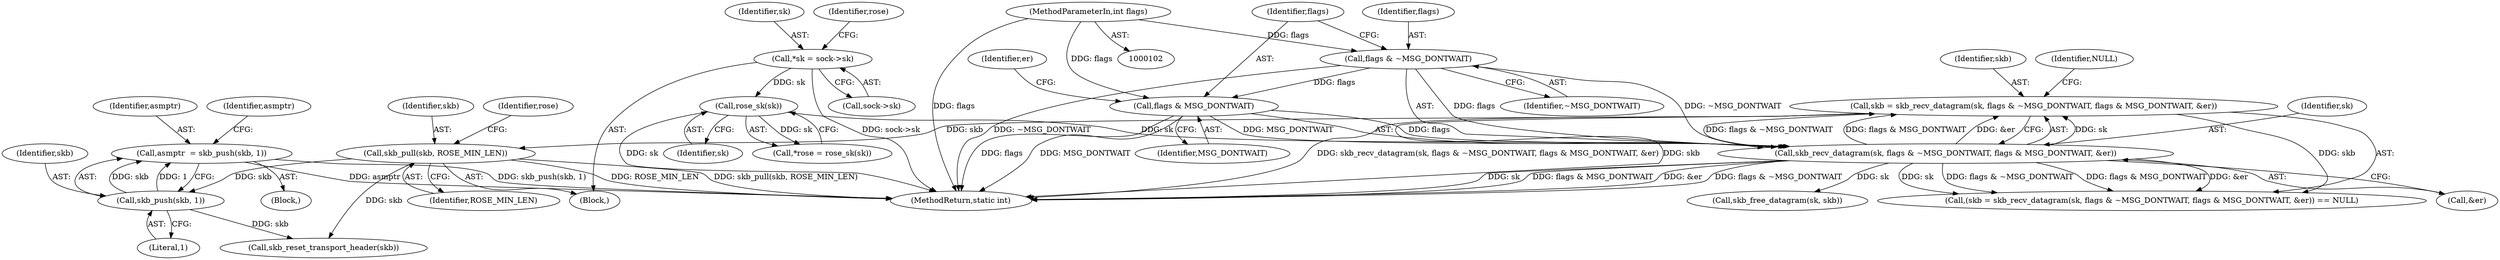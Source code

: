 digraph "0_linux_f3d3342602f8bcbf37d7c46641cb9bca7618eb1c_28@pointer" {
"1000171" [label="(Call,asmptr  = skb_push(skb, 1))"];
"1000173" [label="(Call,skb_push(skb, 1))"];
"1000163" [label="(Call,skb_pull(skb, ROSE_MIN_LEN))"];
"1000137" [label="(Call,skb = skb_recv_datagram(sk, flags & ~MSG_DONTWAIT, flags & MSG_DONTWAIT, &er))"];
"1000139" [label="(Call,skb_recv_datagram(sk, flags & ~MSG_DONTWAIT, flags & MSG_DONTWAIT, &er))"];
"1000118" [label="(Call,rose_sk(sk))"];
"1000110" [label="(Call,*sk = sock->sk)"];
"1000141" [label="(Call,flags & ~MSG_DONTWAIT)"];
"1000107" [label="(MethodParameterIn,int flags)"];
"1000144" [label="(Call,flags & MSG_DONTWAIT)"];
"1000112" [label="(Call,sock->sk)"];
"1000117" [label="(Identifier,rose)"];
"1000178" [label="(Identifier,asmptr)"];
"1000136" [label="(Call,(skb = skb_recv_datagram(sk, flags & ~MSG_DONTWAIT, flags & MSG_DONTWAIT, &er)) == NULL)"];
"1000329" [label="(MethodReturn,static int)"];
"1000174" [label="(Identifier,skb)"];
"1000116" [label="(Call,*rose = rose_sk(sk))"];
"1000119" [label="(Identifier,sk)"];
"1000111" [label="(Identifier,sk)"];
"1000175" [label="(Literal,1)"];
"1000138" [label="(Identifier,skb)"];
"1000146" [label="(Identifier,MSG_DONTWAIT)"];
"1000139" [label="(Call,skb_recv_datagram(sk, flags & ~MSG_DONTWAIT, flags & MSG_DONTWAIT, &er))"];
"1000110" [label="(Call,*sk = sock->sk)"];
"1000173" [label="(Call,skb_push(skb, 1))"];
"1000144" [label="(Call,flags & MSG_DONTWAIT)"];
"1000171" [label="(Call,asmptr  = skb_push(skb, 1))"];
"1000180" [label="(Call,skb_reset_transport_header(skb))"];
"1000165" [label="(Identifier,ROSE_MIN_LEN)"];
"1000137" [label="(Call,skb = skb_recv_datagram(sk, flags & ~MSG_DONTWAIT, flags & MSG_DONTWAIT, &er))"];
"1000142" [label="(Identifier,flags)"];
"1000118" [label="(Call,rose_sk(sk))"];
"1000170" [label="(Block,)"];
"1000143" [label="(Identifier,~MSG_DONTWAIT)"];
"1000172" [label="(Identifier,asmptr)"];
"1000140" [label="(Identifier,sk)"];
"1000163" [label="(Call,skb_pull(skb, ROSE_MIN_LEN))"];
"1000147" [label="(Call,&er)"];
"1000141" [label="(Call,flags & ~MSG_DONTWAIT)"];
"1000148" [label="(Identifier,er)"];
"1000149" [label="(Identifier,NULL)"];
"1000168" [label="(Identifier,rose)"];
"1000324" [label="(Call,skb_free_datagram(sk, skb))"];
"1000107" [label="(MethodParameterIn,int flags)"];
"1000164" [label="(Identifier,skb)"];
"1000145" [label="(Identifier,flags)"];
"1000108" [label="(Block,)"];
"1000171" -> "1000170"  [label="AST: "];
"1000171" -> "1000173"  [label="CFG: "];
"1000172" -> "1000171"  [label="AST: "];
"1000173" -> "1000171"  [label="AST: "];
"1000178" -> "1000171"  [label="CFG: "];
"1000171" -> "1000329"  [label="DDG: asmptr"];
"1000171" -> "1000329"  [label="DDG: skb_push(skb, 1)"];
"1000173" -> "1000171"  [label="DDG: skb"];
"1000173" -> "1000171"  [label="DDG: 1"];
"1000173" -> "1000175"  [label="CFG: "];
"1000174" -> "1000173"  [label="AST: "];
"1000175" -> "1000173"  [label="AST: "];
"1000163" -> "1000173"  [label="DDG: skb"];
"1000173" -> "1000180"  [label="DDG: skb"];
"1000163" -> "1000108"  [label="AST: "];
"1000163" -> "1000165"  [label="CFG: "];
"1000164" -> "1000163"  [label="AST: "];
"1000165" -> "1000163"  [label="AST: "];
"1000168" -> "1000163"  [label="CFG: "];
"1000163" -> "1000329"  [label="DDG: skb_pull(skb, ROSE_MIN_LEN)"];
"1000163" -> "1000329"  [label="DDG: ROSE_MIN_LEN"];
"1000137" -> "1000163"  [label="DDG: skb"];
"1000163" -> "1000180"  [label="DDG: skb"];
"1000137" -> "1000136"  [label="AST: "];
"1000137" -> "1000139"  [label="CFG: "];
"1000138" -> "1000137"  [label="AST: "];
"1000139" -> "1000137"  [label="AST: "];
"1000149" -> "1000137"  [label="CFG: "];
"1000137" -> "1000329"  [label="DDG: skb_recv_datagram(sk, flags & ~MSG_DONTWAIT, flags & MSG_DONTWAIT, &er)"];
"1000137" -> "1000329"  [label="DDG: skb"];
"1000137" -> "1000136"  [label="DDG: skb"];
"1000139" -> "1000137"  [label="DDG: sk"];
"1000139" -> "1000137"  [label="DDG: flags & ~MSG_DONTWAIT"];
"1000139" -> "1000137"  [label="DDG: flags & MSG_DONTWAIT"];
"1000139" -> "1000137"  [label="DDG: &er"];
"1000139" -> "1000147"  [label="CFG: "];
"1000140" -> "1000139"  [label="AST: "];
"1000141" -> "1000139"  [label="AST: "];
"1000144" -> "1000139"  [label="AST: "];
"1000147" -> "1000139"  [label="AST: "];
"1000139" -> "1000329"  [label="DDG: flags & ~MSG_DONTWAIT"];
"1000139" -> "1000329"  [label="DDG: sk"];
"1000139" -> "1000329"  [label="DDG: flags & MSG_DONTWAIT"];
"1000139" -> "1000329"  [label="DDG: &er"];
"1000139" -> "1000136"  [label="DDG: sk"];
"1000139" -> "1000136"  [label="DDG: flags & ~MSG_DONTWAIT"];
"1000139" -> "1000136"  [label="DDG: flags & MSG_DONTWAIT"];
"1000139" -> "1000136"  [label="DDG: &er"];
"1000118" -> "1000139"  [label="DDG: sk"];
"1000141" -> "1000139"  [label="DDG: flags"];
"1000141" -> "1000139"  [label="DDG: ~MSG_DONTWAIT"];
"1000144" -> "1000139"  [label="DDG: flags"];
"1000144" -> "1000139"  [label="DDG: MSG_DONTWAIT"];
"1000139" -> "1000324"  [label="DDG: sk"];
"1000118" -> "1000116"  [label="AST: "];
"1000118" -> "1000119"  [label="CFG: "];
"1000119" -> "1000118"  [label="AST: "];
"1000116" -> "1000118"  [label="CFG: "];
"1000118" -> "1000329"  [label="DDG: sk"];
"1000118" -> "1000116"  [label="DDG: sk"];
"1000110" -> "1000118"  [label="DDG: sk"];
"1000110" -> "1000108"  [label="AST: "];
"1000110" -> "1000112"  [label="CFG: "];
"1000111" -> "1000110"  [label="AST: "];
"1000112" -> "1000110"  [label="AST: "];
"1000117" -> "1000110"  [label="CFG: "];
"1000110" -> "1000329"  [label="DDG: sock->sk"];
"1000141" -> "1000143"  [label="CFG: "];
"1000142" -> "1000141"  [label="AST: "];
"1000143" -> "1000141"  [label="AST: "];
"1000145" -> "1000141"  [label="CFG: "];
"1000141" -> "1000329"  [label="DDG: ~MSG_DONTWAIT"];
"1000107" -> "1000141"  [label="DDG: flags"];
"1000141" -> "1000144"  [label="DDG: flags"];
"1000107" -> "1000102"  [label="AST: "];
"1000107" -> "1000329"  [label="DDG: flags"];
"1000107" -> "1000144"  [label="DDG: flags"];
"1000144" -> "1000146"  [label="CFG: "];
"1000145" -> "1000144"  [label="AST: "];
"1000146" -> "1000144"  [label="AST: "];
"1000148" -> "1000144"  [label="CFG: "];
"1000144" -> "1000329"  [label="DDG: flags"];
"1000144" -> "1000329"  [label="DDG: MSG_DONTWAIT"];
}
